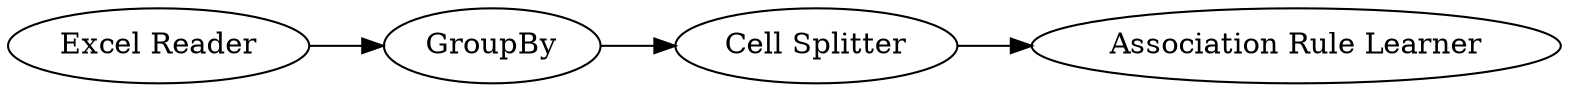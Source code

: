 digraph {
	2 -> 3
	3 -> 4
	1 -> 2
	1 [label="Excel Reader"]
	4 [label="Association Rule Learner"]
	3 [label="Cell Splitter"]
	2 [label=GroupBy]
	rankdir=LR
}
